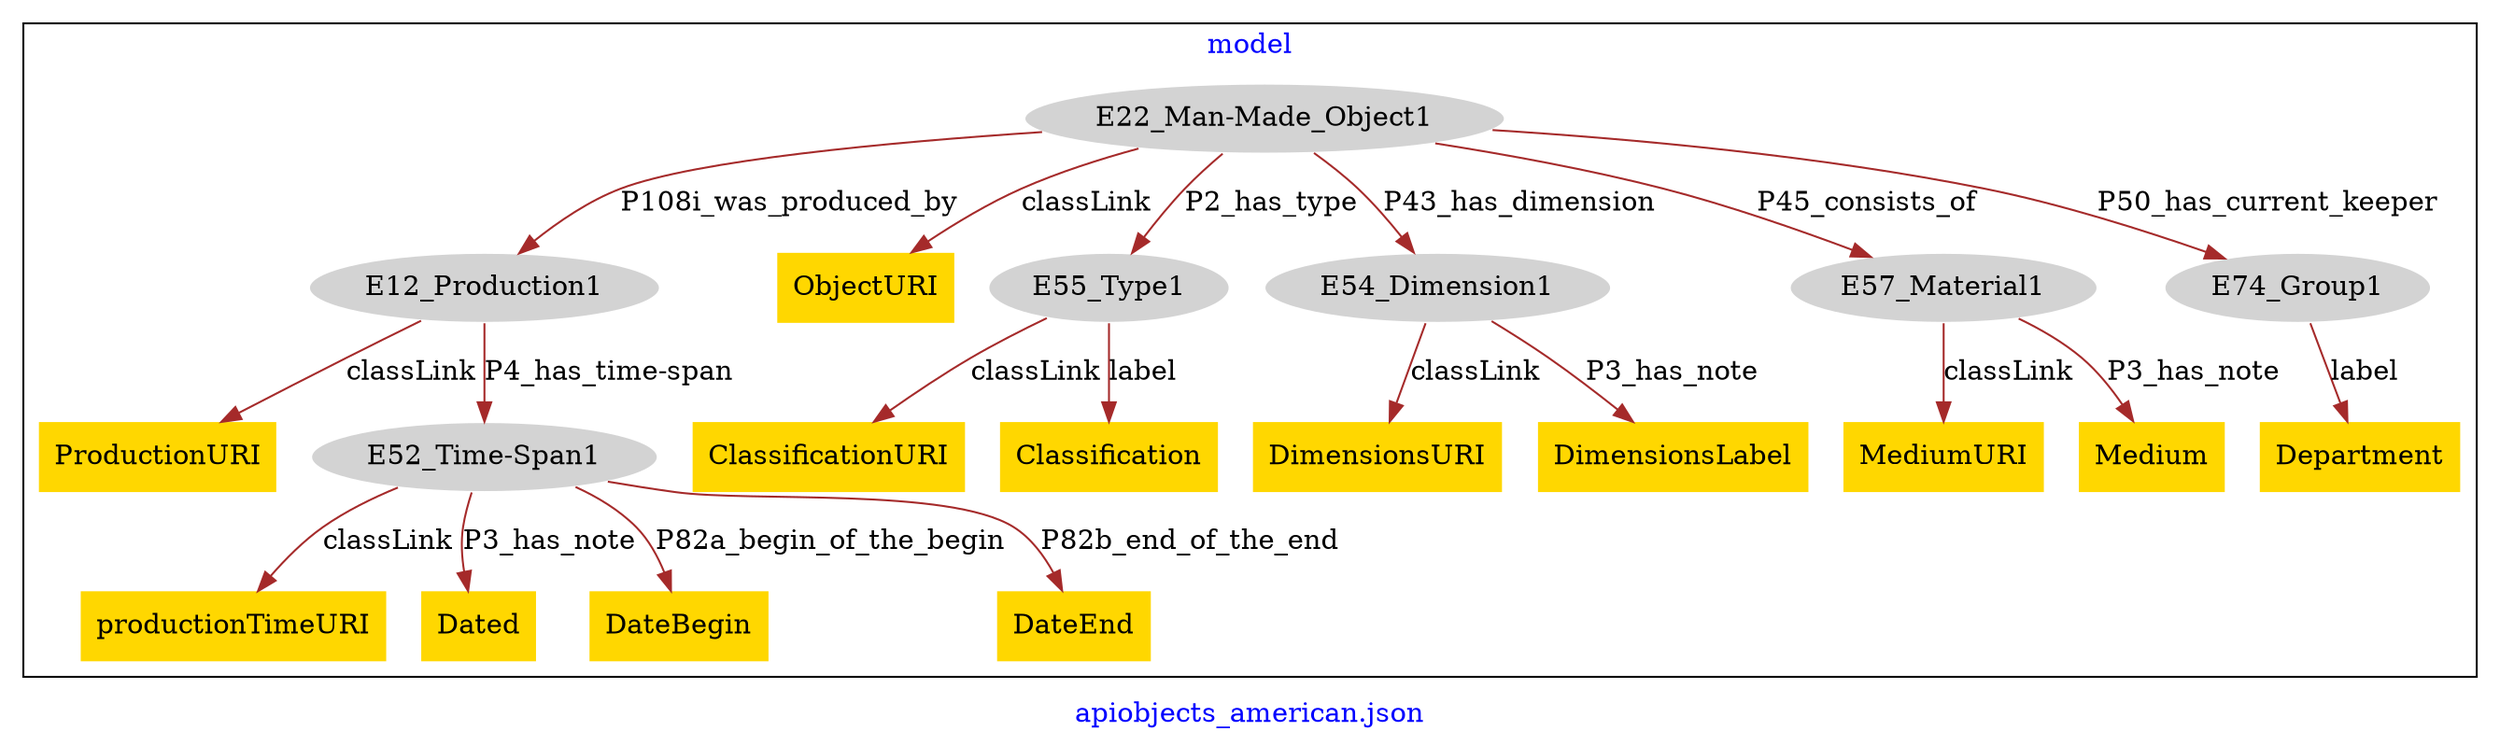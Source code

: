 digraph n0 {
fontcolor="blue"
remincross="true"
label="apiobjects_american.json"
subgraph cluster {
label="model"
n2[style="filled",color="white",fillcolor="lightgray",label="E12_Production1"];
n3[shape="plaintext",style="filled",fillcolor="gold",label="ProductionURI"];
n4[style="filled",color="white",fillcolor="lightgray",label="E52_Time-Span1"];
n5[style="filled",color="white",fillcolor="lightgray",label="E22_Man-Made_Object1"];
n6[shape="plaintext",style="filled",fillcolor="gold",label="ObjectURI"];
n7[style="filled",color="white",fillcolor="lightgray",label="E55_Type1"];
n8[style="filled",color="white",fillcolor="lightgray",label="E54_Dimension1"];
n9[style="filled",color="white",fillcolor="lightgray",label="E57_Material1"];
n10[style="filled",color="white",fillcolor="lightgray",label="E74_Group1"];
n11[shape="plaintext",style="filled",fillcolor="gold",label="productionTimeURI"];
n12[shape="plaintext",style="filled",fillcolor="gold",label="Dated"];
n13[shape="plaintext",style="filled",fillcolor="gold",label="DateBegin"];
n14[shape="plaintext",style="filled",fillcolor="gold",label="DateEnd"];
n15[shape="plaintext",style="filled",fillcolor="gold",label="DimensionsURI"];
n16[shape="plaintext",style="filled",fillcolor="gold",label="DimensionsLabel"];
n17[shape="plaintext",style="filled",fillcolor="gold",label="ClassificationURI"];
n18[shape="plaintext",style="filled",fillcolor="gold",label="Classification"];
n19[shape="plaintext",style="filled",fillcolor="gold",label="MediumURI"];
n20[shape="plaintext",style="filled",fillcolor="gold",label="Medium"];
n21[shape="plaintext",style="filled",fillcolor="gold",label="Department"];
}
n2 -> n3[color="brown",fontcolor="black",label="classLink"]
n2 -> n4[color="brown",fontcolor="black",label="P4_has_time-span"]
n5 -> n6[color="brown",fontcolor="black",label="classLink"]
n5 -> n2[color="brown",fontcolor="black",label="P108i_was_produced_by"]
n5 -> n7[color="brown",fontcolor="black",label="P2_has_type"]
n5 -> n8[color="brown",fontcolor="black",label="P43_has_dimension"]
n5 -> n9[color="brown",fontcolor="black",label="P45_consists_of"]
n5 -> n10[color="brown",fontcolor="black",label="P50_has_current_keeper"]
n4 -> n11[color="brown",fontcolor="black",label="classLink"]
n4 -> n12[color="brown",fontcolor="black",label="P3_has_note"]
n4 -> n13[color="brown",fontcolor="black",label="P82a_begin_of_the_begin"]
n4 -> n14[color="brown",fontcolor="black",label="P82b_end_of_the_end"]
n8 -> n15[color="brown",fontcolor="black",label="classLink"]
n8 -> n16[color="brown",fontcolor="black",label="P3_has_note"]
n7 -> n17[color="brown",fontcolor="black",label="classLink"]
n7 -> n18[color="brown",fontcolor="black",label="label"]
n9 -> n19[color="brown",fontcolor="black",label="classLink"]
n9 -> n20[color="brown",fontcolor="black",label="P3_has_note"]
n10 -> n21[color="brown",fontcolor="black",label="label"]
}
